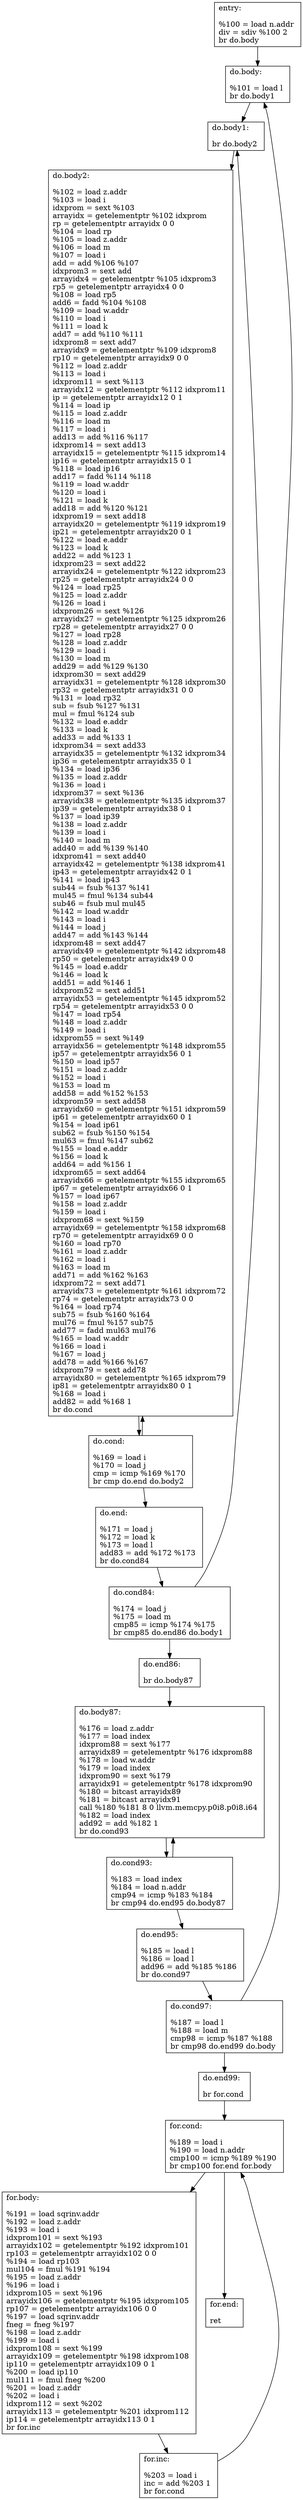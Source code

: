 digraph "CFG for 'Fft' function" {
	entry[shape=record,
		label="{entry:\l\l
			%100 = load n.addr \l
			div = sdiv %100 2 \l
			br do.body \l
		}"
	];
	entry -> dobody;
	dobody[shape=record,
		label="{do.body:\l\l
			%101 = load l \l
			br do.body1 \l
		}"
	];
	dobody -> dobody1;
	dobody1[shape=record,
		label="{do.body1:\l\l
			br do.body2 \l
		}"
	];
	dobody1 -> dobody2;
	dobody2[shape=record,
		label="{do.body2:\l\l
			%102 = load z.addr \l
			%103 = load i \l
			idxprom = sext %103 \l
			arrayidx = getelementptr %102 idxprom \l
			rp = getelementptr arrayidx 0 0 \l
			%104 = load rp \l
			%105 = load z.addr \l
			%106 = load m \l
			%107 = load i \l
			add = add %106 %107 \l
			idxprom3 = sext add \l
			arrayidx4 = getelementptr %105 idxprom3 \l
			rp5 = getelementptr arrayidx4 0 0 \l
			%108 = load rp5 \l
			add6 = fadd %104 %108 \l
			%109 = load w.addr \l
			%110 = load i \l
			%111 = load k \l
			add7 = add %110 %111 \l
			idxprom8 = sext add7 \l
			arrayidx9 = getelementptr %109 idxprom8 \l
			rp10 = getelementptr arrayidx9 0 0 \l
			%112 = load z.addr \l
			%113 = load i \l
			idxprom11 = sext %113 \l
			arrayidx12 = getelementptr %112 idxprom11 \l
			ip = getelementptr arrayidx12 0 1 \l
			%114 = load ip \l
			%115 = load z.addr \l
			%116 = load m \l
			%117 = load i \l
			add13 = add %116 %117 \l
			idxprom14 = sext add13 \l
			arrayidx15 = getelementptr %115 idxprom14 \l
			ip16 = getelementptr arrayidx15 0 1 \l
			%118 = load ip16 \l
			add17 = fadd %114 %118 \l
			%119 = load w.addr \l
			%120 = load i \l
			%121 = load k \l
			add18 = add %120 %121 \l
			idxprom19 = sext add18 \l
			arrayidx20 = getelementptr %119 idxprom19 \l
			ip21 = getelementptr arrayidx20 0 1 \l
			%122 = load e.addr \l
			%123 = load k \l
			add22 = add %123 1 \l
			idxprom23 = sext add22 \l
			arrayidx24 = getelementptr %122 idxprom23 \l
			rp25 = getelementptr arrayidx24 0 0 \l
			%124 = load rp25 \l
			%125 = load z.addr \l
			%126 = load i \l
			idxprom26 = sext %126 \l
			arrayidx27 = getelementptr %125 idxprom26 \l
			rp28 = getelementptr arrayidx27 0 0 \l
			%127 = load rp28 \l
			%128 = load z.addr \l
			%129 = load i \l
			%130 = load m \l
			add29 = add %129 %130 \l
			idxprom30 = sext add29 \l
			arrayidx31 = getelementptr %128 idxprom30 \l
			rp32 = getelementptr arrayidx31 0 0 \l
			%131 = load rp32 \l
			sub = fsub %127 %131 \l
			mul = fmul %124 sub \l
			%132 = load e.addr \l
			%133 = load k \l
			add33 = add %133 1 \l
			idxprom34 = sext add33 \l
			arrayidx35 = getelementptr %132 idxprom34 \l
			ip36 = getelementptr arrayidx35 0 1 \l
			%134 = load ip36 \l
			%135 = load z.addr \l
			%136 = load i \l
			idxprom37 = sext %136 \l
			arrayidx38 = getelementptr %135 idxprom37 \l
			ip39 = getelementptr arrayidx38 0 1 \l
			%137 = load ip39 \l
			%138 = load z.addr \l
			%139 = load i \l
			%140 = load m \l
			add40 = add %139 %140 \l
			idxprom41 = sext add40 \l
			arrayidx42 = getelementptr %138 idxprom41 \l
			ip43 = getelementptr arrayidx42 0 1 \l
			%141 = load ip43 \l
			sub44 = fsub %137 %141 \l
			mul45 = fmul %134 sub44 \l
			sub46 = fsub mul mul45 \l
			%142 = load w.addr \l
			%143 = load i \l
			%144 = load j \l
			add47 = add %143 %144 \l
			idxprom48 = sext add47 \l
			arrayidx49 = getelementptr %142 idxprom48 \l
			rp50 = getelementptr arrayidx49 0 0 \l
			%145 = load e.addr \l
			%146 = load k \l
			add51 = add %146 1 \l
			idxprom52 = sext add51 \l
			arrayidx53 = getelementptr %145 idxprom52 \l
			rp54 = getelementptr arrayidx53 0 0 \l
			%147 = load rp54 \l
			%148 = load z.addr \l
			%149 = load i \l
			idxprom55 = sext %149 \l
			arrayidx56 = getelementptr %148 idxprom55 \l
			ip57 = getelementptr arrayidx56 0 1 \l
			%150 = load ip57 \l
			%151 = load z.addr \l
			%152 = load i \l
			%153 = load m \l
			add58 = add %152 %153 \l
			idxprom59 = sext add58 \l
			arrayidx60 = getelementptr %151 idxprom59 \l
			ip61 = getelementptr arrayidx60 0 1 \l
			%154 = load ip61 \l
			sub62 = fsub %150 %154 \l
			mul63 = fmul %147 sub62 \l
			%155 = load e.addr \l
			%156 = load k \l
			add64 = add %156 1 \l
			idxprom65 = sext add64 \l
			arrayidx66 = getelementptr %155 idxprom65 \l
			ip67 = getelementptr arrayidx66 0 1 \l
			%157 = load ip67 \l
			%158 = load z.addr \l
			%159 = load i \l
			idxprom68 = sext %159 \l
			arrayidx69 = getelementptr %158 idxprom68 \l
			rp70 = getelementptr arrayidx69 0 0 \l
			%160 = load rp70 \l
			%161 = load z.addr \l
			%162 = load i \l
			%163 = load m \l
			add71 = add %162 %163 \l
			idxprom72 = sext add71 \l
			arrayidx73 = getelementptr %161 idxprom72 \l
			rp74 = getelementptr arrayidx73 0 0 \l
			%164 = load rp74 \l
			sub75 = fsub %160 %164 \l
			mul76 = fmul %157 sub75 \l
			add77 = fadd mul63 mul76 \l
			%165 = load w.addr \l
			%166 = load i \l
			%167 = load j \l
			add78 = add %166 %167 \l
			idxprom79 = sext add78 \l
			arrayidx80 = getelementptr %165 idxprom79 \l
			ip81 = getelementptr arrayidx80 0 1 \l
			%168 = load i \l
			add82 = add %168 1 \l
			br do.cond \l
		}"
	];
	dobody2 -> docond;
	docond[shape=record,
		label="{do.cond:\l\l
			%169 = load i \l
			%170 = load j \l
			cmp = icmp %169 %170 \l
			br cmp do.end do.body2 \l
		}"
	];
	docond -> dobody2;
	docond -> doend;
	doend[shape=record,
		label="{do.end:\l\l
			%171 = load j \l
			%172 = load k \l
			%173 = load l \l
			add83 = add %172 %173 \l
			br do.cond84 \l
		}"
	];
	doend -> docond84;
	docond84[shape=record,
		label="{do.cond84:\l\l
			%174 = load j \l
			%175 = load m \l
			cmp85 = icmp %174 %175 \l
			br cmp85 do.end86 do.body1 \l
		}"
	];
	docond84 -> dobody1;
	docond84 -> doend86;
	doend86[shape=record,
		label="{do.end86:\l\l
			br do.body87 \l
		}"
	];
	doend86 -> dobody87;
	dobody87[shape=record,
		label="{do.body87:\l\l
			%176 = load z.addr \l
			%177 = load index \l
			idxprom88 = sext %177 \l
			arrayidx89 = getelementptr %176 idxprom88 \l
			%178 = load w.addr \l
			%179 = load index \l
			idxprom90 = sext %179 \l
			arrayidx91 = getelementptr %178 idxprom90 \l
			%180 = bitcast arrayidx89 \l
			%181 = bitcast arrayidx91 \l
			call %180 %181 8 0 llvm.memcpy.p0i8.p0i8.i64 \l
			%182 = load index \l
			add92 = add %182 1 \l
			br do.cond93 \l
		}"
	];
	dobody87 -> docond93;
	docond93[shape=record,
		label="{do.cond93:\l\l
			%183 = load index \l
			%184 = load n.addr \l
			cmp94 = icmp %183 %184 \l
			br cmp94 do.end95 do.body87 \l
		}"
	];
	docond93 -> dobody87;
	docond93 -> doend95;
	doend95[shape=record,
		label="{do.end95:\l\l
			%185 = load l \l
			%186 = load l \l
			add96 = add %185 %186 \l
			br do.cond97 \l
		}"
	];
	doend95 -> docond97;
	docond97[shape=record,
		label="{do.cond97:\l\l
			%187 = load l \l
			%188 = load m \l
			cmp98 = icmp %187 %188 \l
			br cmp98 do.end99 do.body \l
		}"
	];
	docond97 -> dobody;
	docond97 -> doend99;
	doend99[shape=record,
		label="{do.end99:\l\l
			br for.cond \l
		}"
	];
	doend99 -> forcond;
	forcond[shape=record,
		label="{for.cond:\l\l
			%189 = load i \l
			%190 = load n.addr \l
			cmp100 = icmp %189 %190 \l
			br cmp100 for.end for.body \l
		}"
	];
	forcond -> forbody;
	forcond -> forend;
	forbody[shape=record,
		label="{for.body:\l\l
			%191 = load sqrinv.addr \l
			%192 = load z.addr \l
			%193 = load i \l
			idxprom101 = sext %193 \l
			arrayidx102 = getelementptr %192 idxprom101 \l
			rp103 = getelementptr arrayidx102 0 0 \l
			%194 = load rp103 \l
			mul104 = fmul %191 %194 \l
			%195 = load z.addr \l
			%196 = load i \l
			idxprom105 = sext %196 \l
			arrayidx106 = getelementptr %195 idxprom105 \l
			rp107 = getelementptr arrayidx106 0 0 \l
			%197 = load sqrinv.addr \l
			fneg = fneg %197 \l
			%198 = load z.addr \l
			%199 = load i \l
			idxprom108 = sext %199 \l
			arrayidx109 = getelementptr %198 idxprom108 \l
			ip110 = getelementptr arrayidx109 0 1 \l
			%200 = load ip110 \l
			mul111 = fmul fneg %200 \l
			%201 = load z.addr \l
			%202 = load i \l
			idxprom112 = sext %202 \l
			arrayidx113 = getelementptr %201 idxprom112 \l
			ip114 = getelementptr arrayidx113 0 1 \l
			br for.inc \l
		}"
	];
	forbody -> forinc;
	forinc[shape=record,
		label="{for.inc:\l\l
			%203 = load i \l
			inc = add %203 1 \l
			br for.cond \l
		}"
	];
	forinc -> forcond;
	forend[shape=record,
		label="{for.end:\l\l
			ret \l
		}"
	];
}
